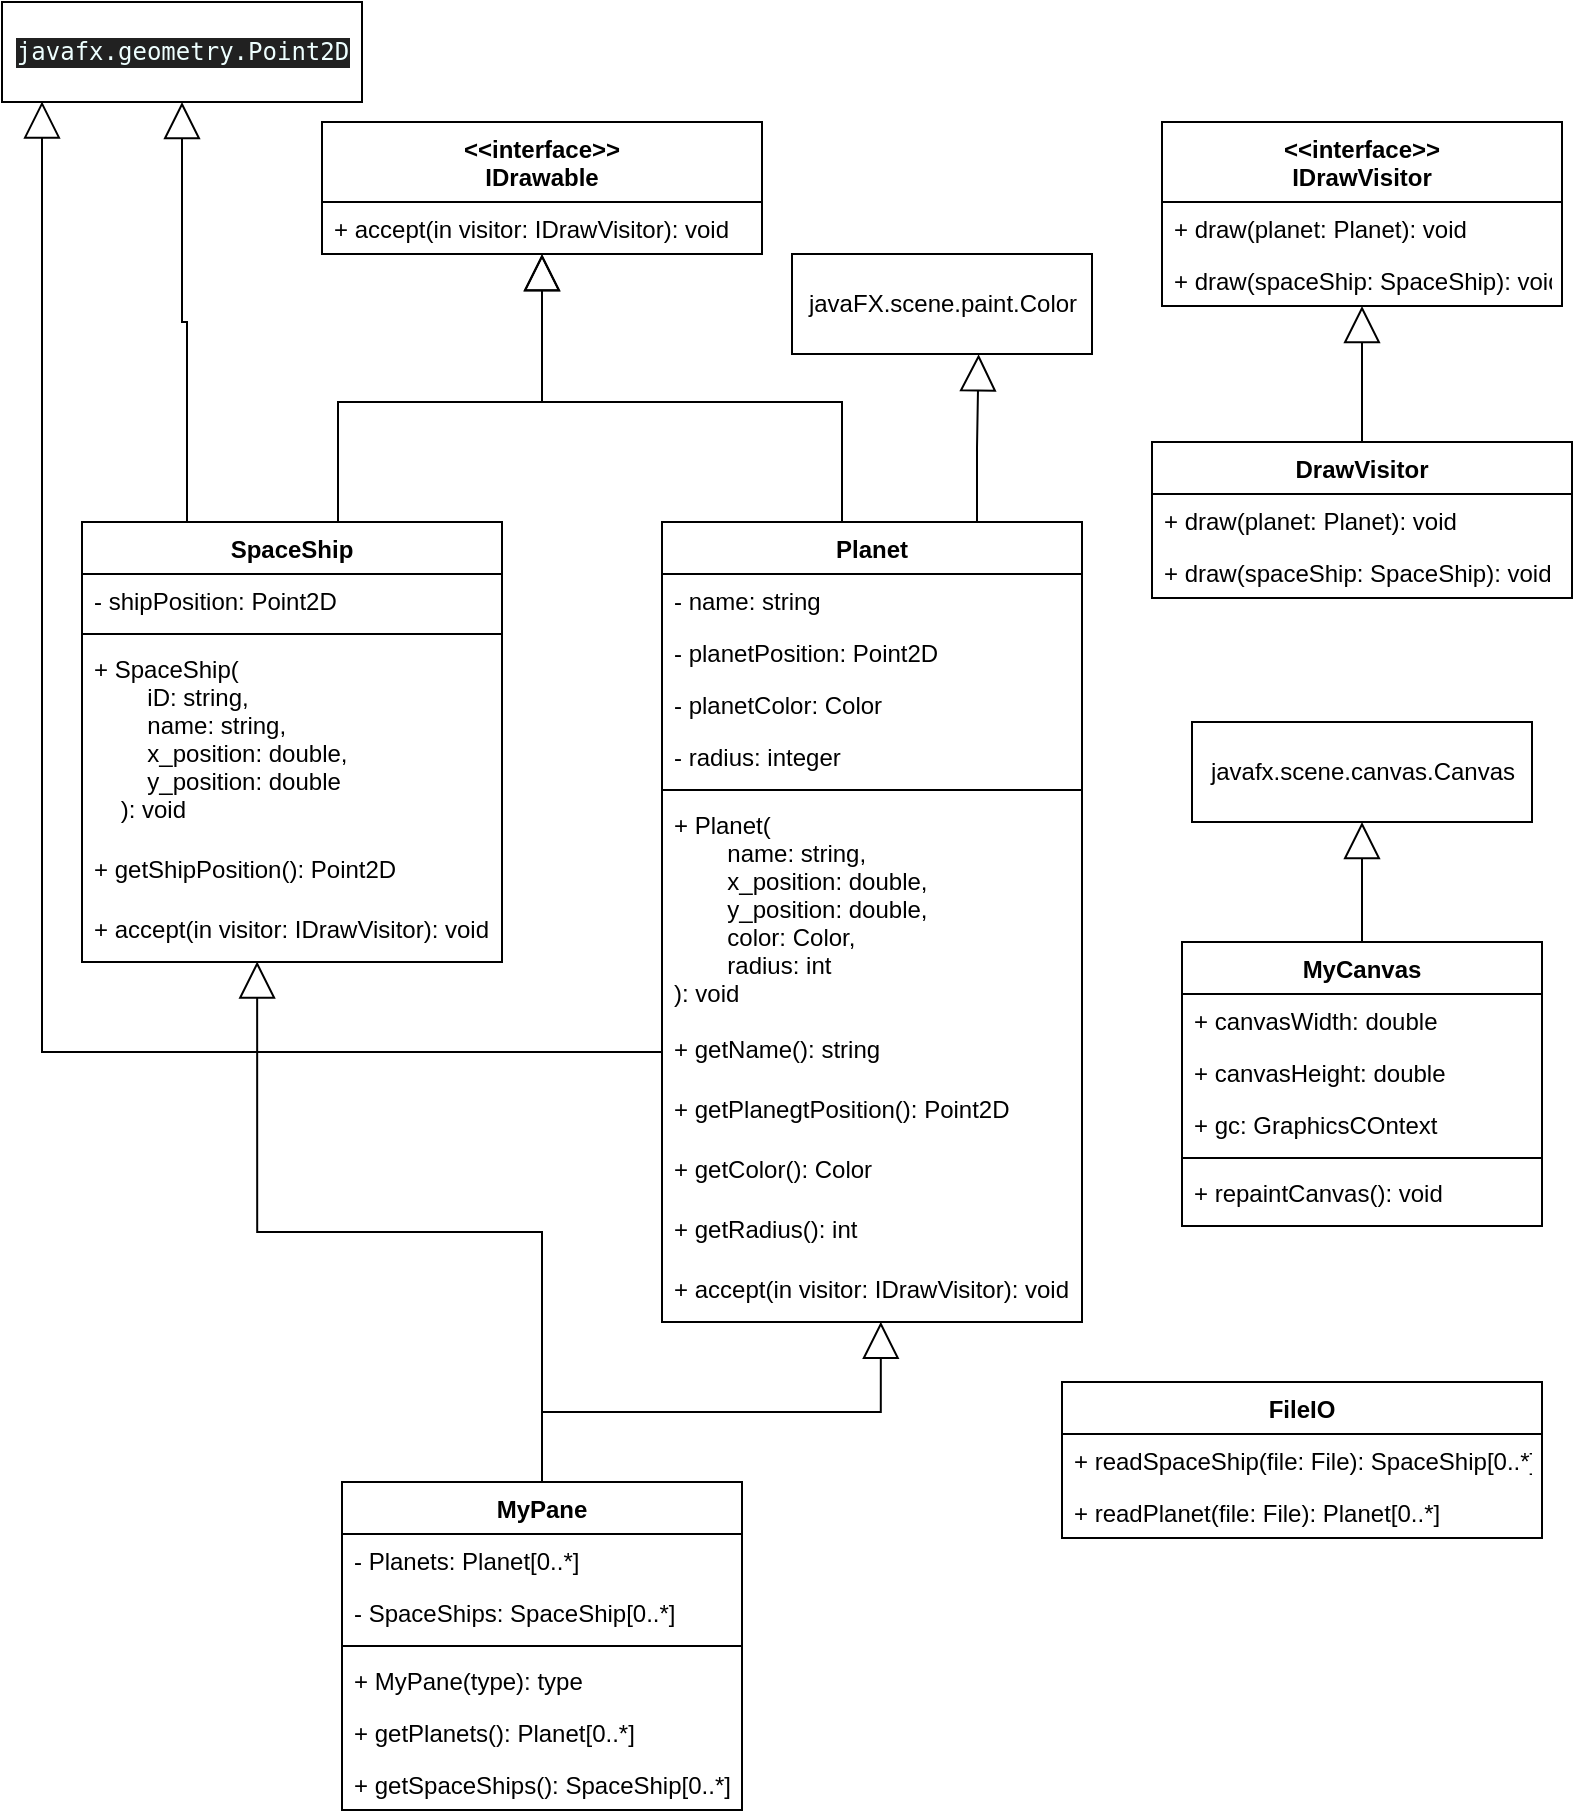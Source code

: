 <mxfile version="17.2.4" type="device"><diagram id="dRjOI5ZOEQdvs4yXZ-rw" name="Page-1"><mxGraphModel dx="1221" dy="811" grid="1" gridSize="10" guides="1" tooltips="1" connect="1" arrows="1" fold="1" page="1" pageScale="1" pageWidth="850" pageHeight="1100" math="0" shadow="0"><root><mxCell id="0"/><mxCell id="1" parent="0"/><mxCell id="3VpdPMkSqDykuFQAzQUy-40" style="edgeStyle=orthogonalEdgeStyle;rounded=0;orthogonalLoop=1;jettySize=auto;html=1;exitX=0.75;exitY=0;exitDx=0;exitDy=0;entryX=0.5;entryY=1.004;entryDx=0;entryDy=0;entryPerimeter=0;endSize=16;endArrow=block;endFill=0;" edge="1" parent="1" source="3VpdPMkSqDykuFQAzQUy-1" target="3VpdPMkSqDykuFQAzQUy-38"><mxGeometry relative="1" as="geometry"><mxPoint x="280" y="240" as="targetPoint"/><Array as="points"><mxPoint x="198" y="290"/><mxPoint x="300" y="290"/></Array></mxGeometry></mxCell><mxCell id="3VpdPMkSqDykuFQAzQUy-58" style="edgeStyle=orthogonalEdgeStyle;rounded=0;orthogonalLoop=1;jettySize=auto;html=1;exitX=0.25;exitY=0;exitDx=0;exitDy=0;entryX=0.5;entryY=1;entryDx=0;entryDy=0;endArrow=block;endFill=0;endSize=16;" edge="1" parent="1" source="3VpdPMkSqDykuFQAzQUy-1" target="3VpdPMkSqDykuFQAzQUy-57"><mxGeometry relative="1" as="geometry"/></mxCell><mxCell id="3VpdPMkSqDykuFQAzQUy-1" value="SpaceShip" style="swimlane;fontStyle=1;align=center;verticalAlign=top;childLayout=stackLayout;horizontal=1;startSize=26;horizontalStack=0;resizeParent=1;resizeParentMax=0;resizeLast=0;collapsible=1;marginBottom=0;" vertex="1" parent="1"><mxGeometry x="70" y="350" width="210" height="220" as="geometry"/></mxCell><mxCell id="3VpdPMkSqDykuFQAzQUy-2" value="- shipPosition: Point2D" style="text;strokeColor=none;fillColor=none;align=left;verticalAlign=top;spacingLeft=4;spacingRight=4;overflow=hidden;rotatable=0;points=[[0,0.5],[1,0.5]];portConstraint=eastwest;" vertex="1" parent="3VpdPMkSqDykuFQAzQUy-1"><mxGeometry y="26" width="210" height="26" as="geometry"/></mxCell><mxCell id="3VpdPMkSqDykuFQAzQUy-3" value="" style="line;strokeWidth=1;fillColor=none;align=left;verticalAlign=middle;spacingTop=-1;spacingLeft=3;spacingRight=3;rotatable=0;labelPosition=right;points=[];portConstraint=eastwest;" vertex="1" parent="3VpdPMkSqDykuFQAzQUy-1"><mxGeometry y="52" width="210" height="8" as="geometry"/></mxCell><mxCell id="3VpdPMkSqDykuFQAzQUy-4" value="+ SpaceShip(&#10;        iD: string, &#10;        name: string, &#10;        x_position: double, &#10;        y_position: double&#10;    ): void" style="text;strokeColor=none;fillColor=none;align=left;verticalAlign=top;spacingLeft=4;spacingRight=4;overflow=hidden;rotatable=0;points=[[0,0.5],[1,0.5]];portConstraint=eastwest;" vertex="1" parent="3VpdPMkSqDykuFQAzQUy-1"><mxGeometry y="60" width="210" height="100" as="geometry"/></mxCell><mxCell id="3VpdPMkSqDykuFQAzQUy-9" value="+ getShipPosition(): Point2D" style="text;strokeColor=none;fillColor=none;align=left;verticalAlign=top;spacingLeft=4;spacingRight=4;overflow=hidden;rotatable=0;points=[[0,0.5],[1,0.5]];portConstraint=eastwest;" vertex="1" parent="3VpdPMkSqDykuFQAzQUy-1"><mxGeometry y="160" width="210" height="30" as="geometry"/></mxCell><mxCell id="3VpdPMkSqDykuFQAzQUy-41" value="+ accept(in visitor: IDrawVisitor): void" style="text;strokeColor=none;fillColor=none;align=left;verticalAlign=top;spacingLeft=4;spacingRight=4;overflow=hidden;rotatable=0;points=[[0,0.5],[1,0.5]];portConstraint=eastwest;" vertex="1" parent="3VpdPMkSqDykuFQAzQUy-1"><mxGeometry y="190" width="210" height="30" as="geometry"/></mxCell><mxCell id="3VpdPMkSqDykuFQAzQUy-39" style="edgeStyle=orthogonalEdgeStyle;rounded=0;orthogonalLoop=1;jettySize=auto;html=1;exitX=0.5;exitY=0;exitDx=0;exitDy=0;entryX=0.5;entryY=1;entryDx=0;entryDy=0;endArrow=block;endFill=0;endSize=16;" edge="1" parent="1" source="3VpdPMkSqDykuFQAzQUy-5" target="3VpdPMkSqDykuFQAzQUy-35"><mxGeometry relative="1" as="geometry"><Array as="points"><mxPoint x="450" y="290"/><mxPoint x="300" y="290"/></Array></mxGeometry></mxCell><mxCell id="3VpdPMkSqDykuFQAzQUy-62" style="edgeStyle=orthogonalEdgeStyle;rounded=0;orthogonalLoop=1;jettySize=auto;html=1;exitX=0.75;exitY=0;exitDx=0;exitDy=0;entryX=0.622;entryY=1.003;entryDx=0;entryDy=0;entryPerimeter=0;endArrow=block;endFill=0;endSize=16;" edge="1" parent="1" source="3VpdPMkSqDykuFQAzQUy-5" target="3VpdPMkSqDykuFQAzQUy-60"><mxGeometry relative="1" as="geometry"/></mxCell><mxCell id="3VpdPMkSqDykuFQAzQUy-5" value="Planet" style="swimlane;fontStyle=1;align=center;verticalAlign=top;childLayout=stackLayout;horizontal=1;startSize=26;horizontalStack=0;resizeParent=1;resizeParentMax=0;resizeLast=0;collapsible=1;marginBottom=0;" vertex="1" parent="1"><mxGeometry x="360" y="350" width="210" height="400" as="geometry"/></mxCell><mxCell id="3VpdPMkSqDykuFQAzQUy-6" value="- name: string" style="text;strokeColor=none;fillColor=none;align=left;verticalAlign=top;spacingLeft=4;spacingRight=4;overflow=hidden;rotatable=0;points=[[0,0.5],[1,0.5]];portConstraint=eastwest;" vertex="1" parent="3VpdPMkSqDykuFQAzQUy-5"><mxGeometry y="26" width="210" height="26" as="geometry"/></mxCell><mxCell id="3VpdPMkSqDykuFQAzQUy-10" value="- planetPosition: Point2D" style="text;strokeColor=none;fillColor=none;align=left;verticalAlign=top;spacingLeft=4;spacingRight=4;overflow=hidden;rotatable=0;points=[[0,0.5],[1,0.5]];portConstraint=eastwest;" vertex="1" parent="3VpdPMkSqDykuFQAzQUy-5"><mxGeometry y="52" width="210" height="26" as="geometry"/></mxCell><mxCell id="3VpdPMkSqDykuFQAzQUy-11" value="- planetColor: Color" style="text;strokeColor=none;fillColor=none;align=left;verticalAlign=top;spacingLeft=4;spacingRight=4;overflow=hidden;rotatable=0;points=[[0,0.5],[1,0.5]];portConstraint=eastwest;" vertex="1" parent="3VpdPMkSqDykuFQAzQUy-5"><mxGeometry y="78" width="210" height="26" as="geometry"/></mxCell><mxCell id="3VpdPMkSqDykuFQAzQUy-12" value="- radius: integer" style="text;strokeColor=none;fillColor=none;align=left;verticalAlign=top;spacingLeft=4;spacingRight=4;overflow=hidden;rotatable=0;points=[[0,0.5],[1,0.5]];portConstraint=eastwest;" vertex="1" parent="3VpdPMkSqDykuFQAzQUy-5"><mxGeometry y="104" width="210" height="26" as="geometry"/></mxCell><mxCell id="3VpdPMkSqDykuFQAzQUy-7" value="" style="line;strokeWidth=1;fillColor=none;align=left;verticalAlign=middle;spacingTop=-1;spacingLeft=3;spacingRight=3;rotatable=0;labelPosition=right;points=[];portConstraint=eastwest;" vertex="1" parent="3VpdPMkSqDykuFQAzQUy-5"><mxGeometry y="130" width="210" height="8" as="geometry"/></mxCell><mxCell id="3VpdPMkSqDykuFQAzQUy-8" value="+ Planet(&#10;        name: string,&#10;        x_position: double,&#10;        y_position: double,&#10;        color: Color,&#10;        radius: int&#10;): void" style="text;strokeColor=none;fillColor=none;align=left;verticalAlign=top;spacingLeft=4;spacingRight=4;overflow=hidden;rotatable=0;points=[[0,0.5],[1,0.5]];portConstraint=eastwest;" vertex="1" parent="3VpdPMkSqDykuFQAzQUy-5"><mxGeometry y="138" width="210" height="112" as="geometry"/></mxCell><mxCell id="3VpdPMkSqDykuFQAzQUy-13" value="+ getName(): string" style="text;strokeColor=none;fillColor=none;align=left;verticalAlign=top;spacingLeft=4;spacingRight=4;overflow=hidden;rotatable=0;points=[[0,0.5],[1,0.5]];portConstraint=eastwest;" vertex="1" parent="3VpdPMkSqDykuFQAzQUy-5"><mxGeometry y="250" width="210" height="30" as="geometry"/></mxCell><mxCell id="3VpdPMkSqDykuFQAzQUy-14" value="+ getPlanegtPosition(): Point2D" style="text;strokeColor=none;fillColor=none;align=left;verticalAlign=top;spacingLeft=4;spacingRight=4;overflow=hidden;rotatable=0;points=[[0,0.5],[1,0.5]];portConstraint=eastwest;" vertex="1" parent="3VpdPMkSqDykuFQAzQUy-5"><mxGeometry y="280" width="210" height="30" as="geometry"/></mxCell><mxCell id="3VpdPMkSqDykuFQAzQUy-15" value="+ getColor(): Color" style="text;strokeColor=none;fillColor=none;align=left;verticalAlign=top;spacingLeft=4;spacingRight=4;overflow=hidden;rotatable=0;points=[[0,0.5],[1,0.5]];portConstraint=eastwest;" vertex="1" parent="3VpdPMkSqDykuFQAzQUy-5"><mxGeometry y="310" width="210" height="30" as="geometry"/></mxCell><mxCell id="3VpdPMkSqDykuFQAzQUy-16" value="+ getRadius(): int" style="text;strokeColor=none;fillColor=none;align=left;verticalAlign=top;spacingLeft=4;spacingRight=4;overflow=hidden;rotatable=0;points=[[0,0.5],[1,0.5]];portConstraint=eastwest;" vertex="1" parent="3VpdPMkSqDykuFQAzQUy-5"><mxGeometry y="340" width="210" height="30" as="geometry"/></mxCell><mxCell id="3VpdPMkSqDykuFQAzQUy-43" value="+ accept(in visitor: IDrawVisitor): void" style="text;strokeColor=none;fillColor=none;align=left;verticalAlign=top;spacingLeft=4;spacingRight=4;overflow=hidden;rotatable=0;points=[[0,0.5],[1,0.5]];portConstraint=eastwest;" vertex="1" parent="3VpdPMkSqDykuFQAzQUy-5"><mxGeometry y="370" width="210" height="30" as="geometry"/></mxCell><mxCell id="3VpdPMkSqDykuFQAzQUy-73" style="edgeStyle=orthogonalEdgeStyle;rounded=0;orthogonalLoop=1;jettySize=auto;html=1;exitX=0.5;exitY=0;exitDx=0;exitDy=0;entryX=0.5;entryY=1;entryDx=0;entryDy=0;endArrow=block;endFill=0;endSize=16;" edge="1" parent="1" source="3VpdPMkSqDykuFQAzQUy-17" target="3VpdPMkSqDykuFQAzQUy-70"><mxGeometry relative="1" as="geometry"/></mxCell><mxCell id="3VpdPMkSqDykuFQAzQUy-17" value="MyCanvas" style="swimlane;fontStyle=1;align=center;verticalAlign=top;childLayout=stackLayout;horizontal=1;startSize=26;horizontalStack=0;resizeParent=1;resizeParentMax=0;resizeLast=0;collapsible=1;marginBottom=0;" vertex="1" parent="1"><mxGeometry x="620" y="560" width="180" height="142" as="geometry"/></mxCell><mxCell id="3VpdPMkSqDykuFQAzQUy-18" value="+ canvasWidth: double" style="text;strokeColor=none;fillColor=none;align=left;verticalAlign=top;spacingLeft=4;spacingRight=4;overflow=hidden;rotatable=0;points=[[0,0.5],[1,0.5]];portConstraint=eastwest;" vertex="1" parent="3VpdPMkSqDykuFQAzQUy-17"><mxGeometry y="26" width="180" height="26" as="geometry"/></mxCell><mxCell id="3VpdPMkSqDykuFQAzQUy-71" value="+ canvasHeight: double" style="text;strokeColor=none;fillColor=none;align=left;verticalAlign=top;spacingLeft=4;spacingRight=4;overflow=hidden;rotatable=0;points=[[0,0.5],[1,0.5]];portConstraint=eastwest;" vertex="1" parent="3VpdPMkSqDykuFQAzQUy-17"><mxGeometry y="52" width="180" height="26" as="geometry"/></mxCell><mxCell id="3VpdPMkSqDykuFQAzQUy-72" value="+ gc: GraphicsCOntext" style="text;strokeColor=none;fillColor=none;align=left;verticalAlign=top;spacingLeft=4;spacingRight=4;overflow=hidden;rotatable=0;points=[[0,0.5],[1,0.5]];portConstraint=eastwest;" vertex="1" parent="3VpdPMkSqDykuFQAzQUy-17"><mxGeometry y="78" width="180" height="26" as="geometry"/></mxCell><mxCell id="3VpdPMkSqDykuFQAzQUy-22" value="" style="line;strokeWidth=1;fillColor=none;align=left;verticalAlign=middle;spacingTop=-1;spacingLeft=3;spacingRight=3;rotatable=0;labelPosition=right;points=[];portConstraint=eastwest;" vertex="1" parent="3VpdPMkSqDykuFQAzQUy-17"><mxGeometry y="104" width="180" height="8" as="geometry"/></mxCell><mxCell id="3VpdPMkSqDykuFQAzQUy-27" value="+ repaintCanvas(): void" style="text;strokeColor=none;fillColor=none;align=left;verticalAlign=top;spacingLeft=4;spacingRight=4;overflow=hidden;rotatable=0;points=[[0,0.5],[1,0.5]];portConstraint=eastwest;" vertex="1" parent="3VpdPMkSqDykuFQAzQUy-17"><mxGeometry y="112" width="180" height="30" as="geometry"/></mxCell><mxCell id="3VpdPMkSqDykuFQAzQUy-76" style="edgeStyle=orthogonalEdgeStyle;rounded=0;orthogonalLoop=1;jettySize=auto;html=1;exitX=0.5;exitY=0;exitDx=0;exitDy=0;entryX=0.521;entryY=0.996;entryDx=0;entryDy=0;entryPerimeter=0;endArrow=block;endFill=0;endSize=16;" edge="1" parent="1" source="3VpdPMkSqDykuFQAzQUy-28" target="3VpdPMkSqDykuFQAzQUy-43"><mxGeometry relative="1" as="geometry"/></mxCell><mxCell id="3VpdPMkSqDykuFQAzQUy-77" style="edgeStyle=orthogonalEdgeStyle;rounded=0;orthogonalLoop=1;jettySize=auto;html=1;exitX=0.5;exitY=0;exitDx=0;exitDy=0;entryX=0.417;entryY=0.992;entryDx=0;entryDy=0;entryPerimeter=0;endArrow=block;endFill=0;endSize=16;" edge="1" parent="1" source="3VpdPMkSqDykuFQAzQUy-28" target="3VpdPMkSqDykuFQAzQUy-41"><mxGeometry relative="1" as="geometry"/></mxCell><mxCell id="3VpdPMkSqDykuFQAzQUy-28" value="MyPane" style="swimlane;fontStyle=1;align=center;verticalAlign=top;childLayout=stackLayout;horizontal=1;startSize=26;horizontalStack=0;resizeParent=1;resizeParentMax=0;resizeLast=0;collapsible=1;marginBottom=0;" vertex="1" parent="1"><mxGeometry x="200" y="830" width="200" height="164" as="geometry"/></mxCell><mxCell id="3VpdPMkSqDykuFQAzQUy-29" value="- Planets: Planet[0..*]" style="text;strokeColor=none;fillColor=none;align=left;verticalAlign=top;spacingLeft=4;spacingRight=4;overflow=hidden;rotatable=0;points=[[0,0.5],[1,0.5]];portConstraint=eastwest;" vertex="1" parent="3VpdPMkSqDykuFQAzQUy-28"><mxGeometry y="26" width="200" height="26" as="geometry"/></mxCell><mxCell id="3VpdPMkSqDykuFQAzQUy-32" value="- SpaceShips: SpaceShip[0..*]" style="text;strokeColor=none;fillColor=none;align=left;verticalAlign=top;spacingLeft=4;spacingRight=4;overflow=hidden;rotatable=0;points=[[0,0.5],[1,0.5]];portConstraint=eastwest;" vertex="1" parent="3VpdPMkSqDykuFQAzQUy-28"><mxGeometry y="52" width="200" height="26" as="geometry"/></mxCell><mxCell id="3VpdPMkSqDykuFQAzQUy-30" value="" style="line;strokeWidth=1;fillColor=none;align=left;verticalAlign=middle;spacingTop=-1;spacingLeft=3;spacingRight=3;rotatable=0;labelPosition=right;points=[];portConstraint=eastwest;" vertex="1" parent="3VpdPMkSqDykuFQAzQUy-28"><mxGeometry y="78" width="200" height="8" as="geometry"/></mxCell><mxCell id="3VpdPMkSqDykuFQAzQUy-31" value="+ MyPane(type): type" style="text;strokeColor=none;fillColor=none;align=left;verticalAlign=top;spacingLeft=4;spacingRight=4;overflow=hidden;rotatable=0;points=[[0,0.5],[1,0.5]];portConstraint=eastwest;" vertex="1" parent="3VpdPMkSqDykuFQAzQUy-28"><mxGeometry y="86" width="200" height="26" as="geometry"/></mxCell><mxCell id="3VpdPMkSqDykuFQAzQUy-33" value="+ getPlanets(): Planet[0..*]" style="text;strokeColor=none;fillColor=none;align=left;verticalAlign=top;spacingLeft=4;spacingRight=4;overflow=hidden;rotatable=0;points=[[0,0.5],[1,0.5]];portConstraint=eastwest;" vertex="1" parent="3VpdPMkSqDykuFQAzQUy-28"><mxGeometry y="112" width="200" height="26" as="geometry"/></mxCell><mxCell id="3VpdPMkSqDykuFQAzQUy-34" value="+ getSpaceShips(): SpaceShip[0..*]" style="text;strokeColor=none;fillColor=none;align=left;verticalAlign=top;spacingLeft=4;spacingRight=4;overflow=hidden;rotatable=0;points=[[0,0.5],[1,0.5]];portConstraint=eastwest;" vertex="1" parent="3VpdPMkSqDykuFQAzQUy-28"><mxGeometry y="138" width="200" height="26" as="geometry"/></mxCell><mxCell id="3VpdPMkSqDykuFQAzQUy-35" value="&lt;&lt;interface&gt;&gt;&#10;IDrawable" style="swimlane;fontStyle=1;childLayout=stackLayout;horizontal=1;startSize=40;fillColor=none;horizontalStack=0;resizeParent=1;resizeParentMax=0;resizeLast=0;collapsible=1;marginBottom=0;" vertex="1" parent="1"><mxGeometry x="190" y="150" width="220" height="66" as="geometry"><mxRectangle x="190" y="150" width="110" height="40" as="alternateBounds"/></mxGeometry></mxCell><mxCell id="3VpdPMkSqDykuFQAzQUy-38" value="+ accept(in visitor: IDrawVisitor): void" style="text;strokeColor=none;fillColor=none;align=left;verticalAlign=top;spacingLeft=4;spacingRight=4;overflow=hidden;rotatable=0;points=[[0,0.5],[1,0.5]];portConstraint=eastwest;" vertex="1" parent="3VpdPMkSqDykuFQAzQUy-35"><mxGeometry y="40" width="220" height="26" as="geometry"/></mxCell><mxCell id="3VpdPMkSqDykuFQAzQUy-44" value="&lt;&lt;interface&gt;&gt;&#10;IDrawVisitor" style="swimlane;fontStyle=1;childLayout=stackLayout;horizontal=1;startSize=40;fillColor=none;horizontalStack=0;resizeParent=1;resizeParentMax=0;resizeLast=0;collapsible=1;marginBottom=0;" vertex="1" parent="1"><mxGeometry x="610" y="150" width="200" height="92" as="geometry"/></mxCell><mxCell id="3VpdPMkSqDykuFQAzQUy-45" value="+ draw(planet: Planet): void" style="text;strokeColor=none;fillColor=none;align=left;verticalAlign=top;spacingLeft=4;spacingRight=4;overflow=hidden;rotatable=0;points=[[0,0.5],[1,0.5]];portConstraint=eastwest;" vertex="1" parent="3VpdPMkSqDykuFQAzQUy-44"><mxGeometry y="40" width="200" height="26" as="geometry"/></mxCell><mxCell id="3VpdPMkSqDykuFQAzQUy-46" value="+ draw(spaceShip: SpaceShip): void" style="text;strokeColor=none;fillColor=none;align=left;verticalAlign=top;spacingLeft=4;spacingRight=4;overflow=hidden;rotatable=0;points=[[0,0.5],[1,0.5]];portConstraint=eastwest;" vertex="1" parent="3VpdPMkSqDykuFQAzQUy-44"><mxGeometry y="66" width="200" height="26" as="geometry"/></mxCell><mxCell id="3VpdPMkSqDykuFQAzQUy-49" value="FileIO" style="swimlane;fontStyle=1;childLayout=stackLayout;horizontal=1;startSize=26;fillColor=none;horizontalStack=0;resizeParent=1;resizeParentMax=0;resizeLast=0;collapsible=1;marginBottom=0;" vertex="1" parent="1"><mxGeometry x="560" y="780" width="240" height="78" as="geometry"/></mxCell><mxCell id="3VpdPMkSqDykuFQAzQUy-50" value="+ readSpaceShip(file: File): SpaceShip[0..*]" style="text;strokeColor=none;fillColor=none;align=left;verticalAlign=top;spacingLeft=4;spacingRight=4;overflow=hidden;rotatable=0;points=[[0,0.5],[1,0.5]];portConstraint=eastwest;" vertex="1" parent="3VpdPMkSqDykuFQAzQUy-49"><mxGeometry y="26" width="240" height="26" as="geometry"/></mxCell><mxCell id="3VpdPMkSqDykuFQAzQUy-51" value="+ readPlanet(file: File): Planet[0..*]" style="text;strokeColor=none;fillColor=none;align=left;verticalAlign=top;spacingLeft=4;spacingRight=4;overflow=hidden;rotatable=0;points=[[0,0.5],[1,0.5]];portConstraint=eastwest;" vertex="1" parent="3VpdPMkSqDykuFQAzQUy-49"><mxGeometry y="52" width="240" height="26" as="geometry"/></mxCell><mxCell id="3VpdPMkSqDykuFQAzQUy-57" value="&lt;div style=&quot;background-color: #212121 ; color: #eeffff ; font-family: &amp;#34;jetbrains mono&amp;#34; , monospace ; font-size: 9.0pt&quot;&gt;&lt;pre&gt;javafx.geometry.Point2D&lt;/pre&gt;&lt;/div&gt;" style="html=1;" vertex="1" parent="1"><mxGeometry x="30" y="90" width="180" height="50" as="geometry"/></mxCell><mxCell id="3VpdPMkSqDykuFQAzQUy-59" style="edgeStyle=orthogonalEdgeStyle;rounded=0;orthogonalLoop=1;jettySize=auto;html=1;exitX=0;exitY=0.5;exitDx=0;exitDy=0;entryX=0.106;entryY=0.994;entryDx=0;entryDy=0;endArrow=block;endFill=0;endSize=16;entryPerimeter=0;" edge="1" parent="1" source="3VpdPMkSqDykuFQAzQUy-13" target="3VpdPMkSqDykuFQAzQUy-57"><mxGeometry relative="1" as="geometry"><Array as="points"><mxPoint x="50" y="615"/><mxPoint x="50" y="140"/></Array></mxGeometry></mxCell><mxCell id="3VpdPMkSqDykuFQAzQUy-60" value="javaFX.scene.paint.Color" style="html=1;" vertex="1" parent="1"><mxGeometry x="425" y="216" width="150" height="50" as="geometry"/></mxCell><mxCell id="3VpdPMkSqDykuFQAzQUy-69" style="edgeStyle=orthogonalEdgeStyle;rounded=0;orthogonalLoop=1;jettySize=auto;html=1;exitX=0.5;exitY=0;exitDx=0;exitDy=0;entryX=0.5;entryY=1;entryDx=0;entryDy=0;endArrow=block;endFill=0;endSize=16;" edge="1" parent="1" source="3VpdPMkSqDykuFQAzQUy-63" target="3VpdPMkSqDykuFQAzQUy-44"><mxGeometry relative="1" as="geometry"/></mxCell><mxCell id="3VpdPMkSqDykuFQAzQUy-63" value="DrawVisitor" style="swimlane;fontStyle=1;childLayout=stackLayout;horizontal=1;startSize=26;fillColor=none;horizontalStack=0;resizeParent=1;resizeParentMax=0;resizeLast=0;collapsible=1;marginBottom=0;" vertex="1" parent="1"><mxGeometry x="605" y="310" width="210" height="78" as="geometry"/></mxCell><mxCell id="3VpdPMkSqDykuFQAzQUy-68" value="+ draw(planet: Planet): void" style="text;strokeColor=none;fillColor=none;align=left;verticalAlign=top;spacingLeft=4;spacingRight=4;overflow=hidden;rotatable=0;points=[[0,0.5],[1,0.5]];portConstraint=eastwest;" vertex="1" parent="3VpdPMkSqDykuFQAzQUy-63"><mxGeometry y="26" width="210" height="26" as="geometry"/></mxCell><mxCell id="3VpdPMkSqDykuFQAzQUy-67" value="+ draw(spaceShip: SpaceShip): void" style="text;strokeColor=none;fillColor=none;align=left;verticalAlign=top;spacingLeft=4;spacingRight=4;overflow=hidden;rotatable=0;points=[[0,0.5],[1,0.5]];portConstraint=eastwest;" vertex="1" parent="3VpdPMkSqDykuFQAzQUy-63"><mxGeometry y="52" width="210" height="26" as="geometry"/></mxCell><mxCell id="3VpdPMkSqDykuFQAzQUy-70" value="javafx.scene.canvas.Canvas" style="html=1;" vertex="1" parent="1"><mxGeometry x="625" y="450" width="170" height="50" as="geometry"/></mxCell></root></mxGraphModel></diagram></mxfile>